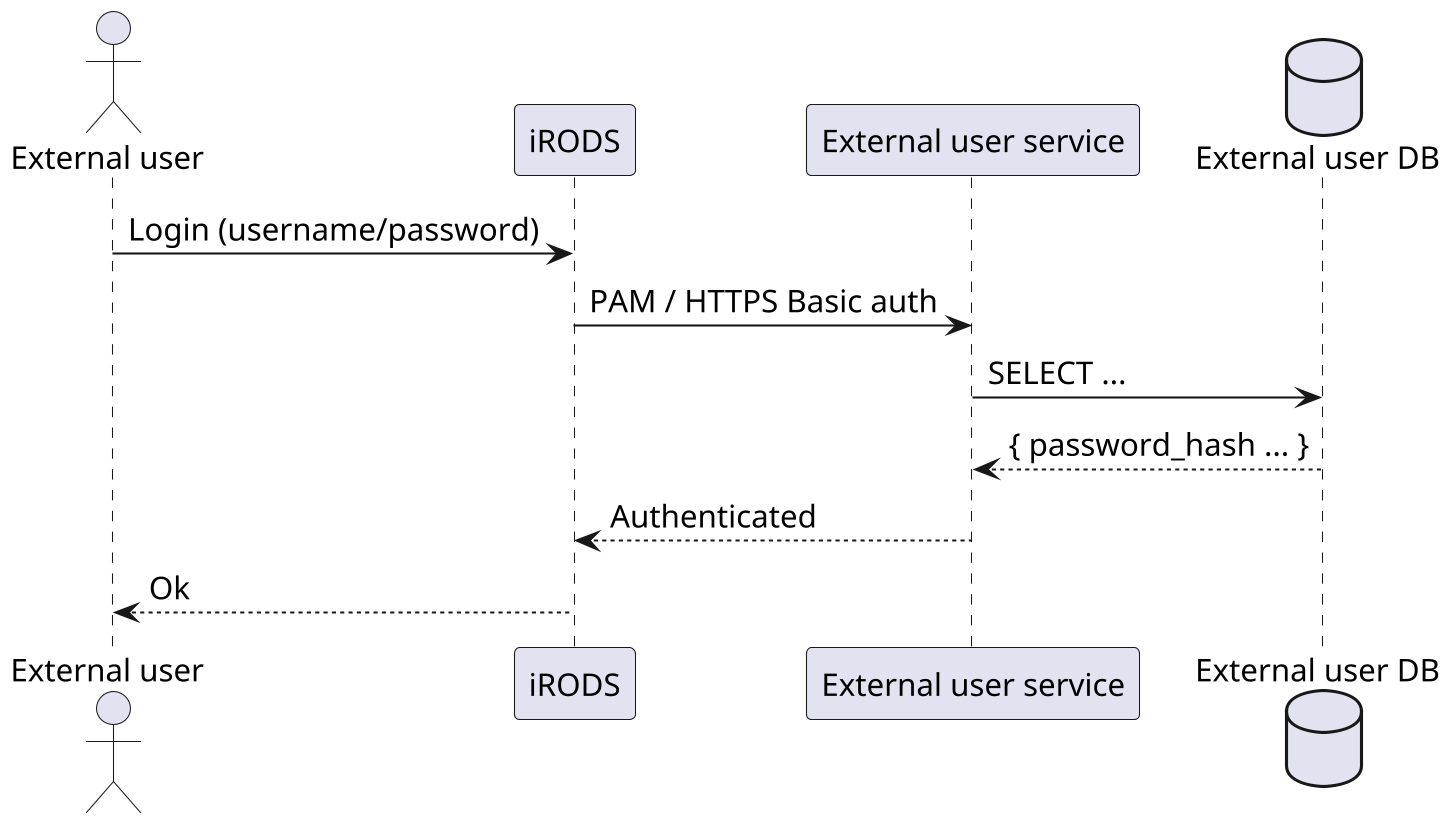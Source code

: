 @startuml

skinparam defaultFontName CMU Serif
skinparam defaultFontSize 15
skinparam shadowing false
skinparam dpi 200

actor       "External user" as user
participant "iRODS" as irods
participant "External user service" as eus
database    "External user DB" as eudb

user   -> irods    : Login (username/password)
irods  -> eus    : PAM / HTTPS Basic auth
eus    -> eudb   : SELECT ...
eus   <-- eudb   : { password_hash ... }
irods <-- eus    : Authenticated
user  <-- irods    : Ok

@enduml
